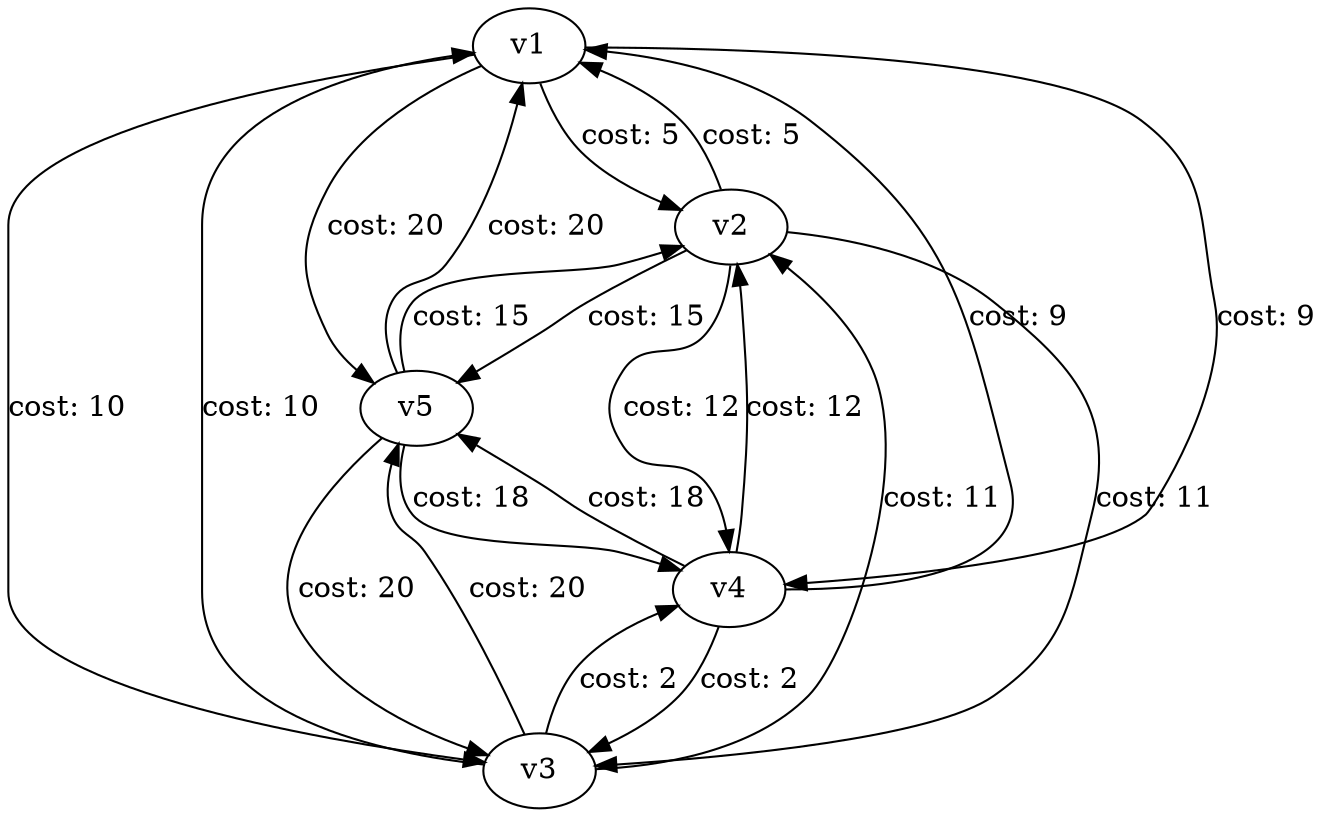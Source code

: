 digraph G {
	v1 -> v2 [label="cost: 5"];
	v1 -> v3 [label="cost: 10"];
	v1 -> v4 [label="cost: 9"];
	v1 -> v5 [label="cost: 20"];
	v2 -> v1 [label="cost: 5"];
	v2 -> v3 [label="cost: 11"];
	v2 -> v4 [label="cost: 12"];
	v2 -> v5 [label="cost: 15"];
	v3 -> v1 [label="cost: 10"];
	v3 -> v2 [label="cost: 11"];
	v3 -> v4 [label="cost: 2"];
	v3 -> v5 [label="cost: 20"];
	v4 -> v1 [label="cost: 9"];
	v4 -> v2 [label="cost: 12"];
	v4 -> v3 [label="cost: 2"];
	v4 -> v5 [label="cost: 18"];
	v5 -> v1 [label="cost: 20"];
	v5 -> v2 [label="cost: 15"];
	v5 -> v3 [label="cost: 20"];
	v5 -> v4 [label="cost: 18"];
	v1 [label="v1"];
	v2 [label="v2"];
	v3 [label="v3"];
	v4 [label="v4"];
	v5 [label="v5"];
}
